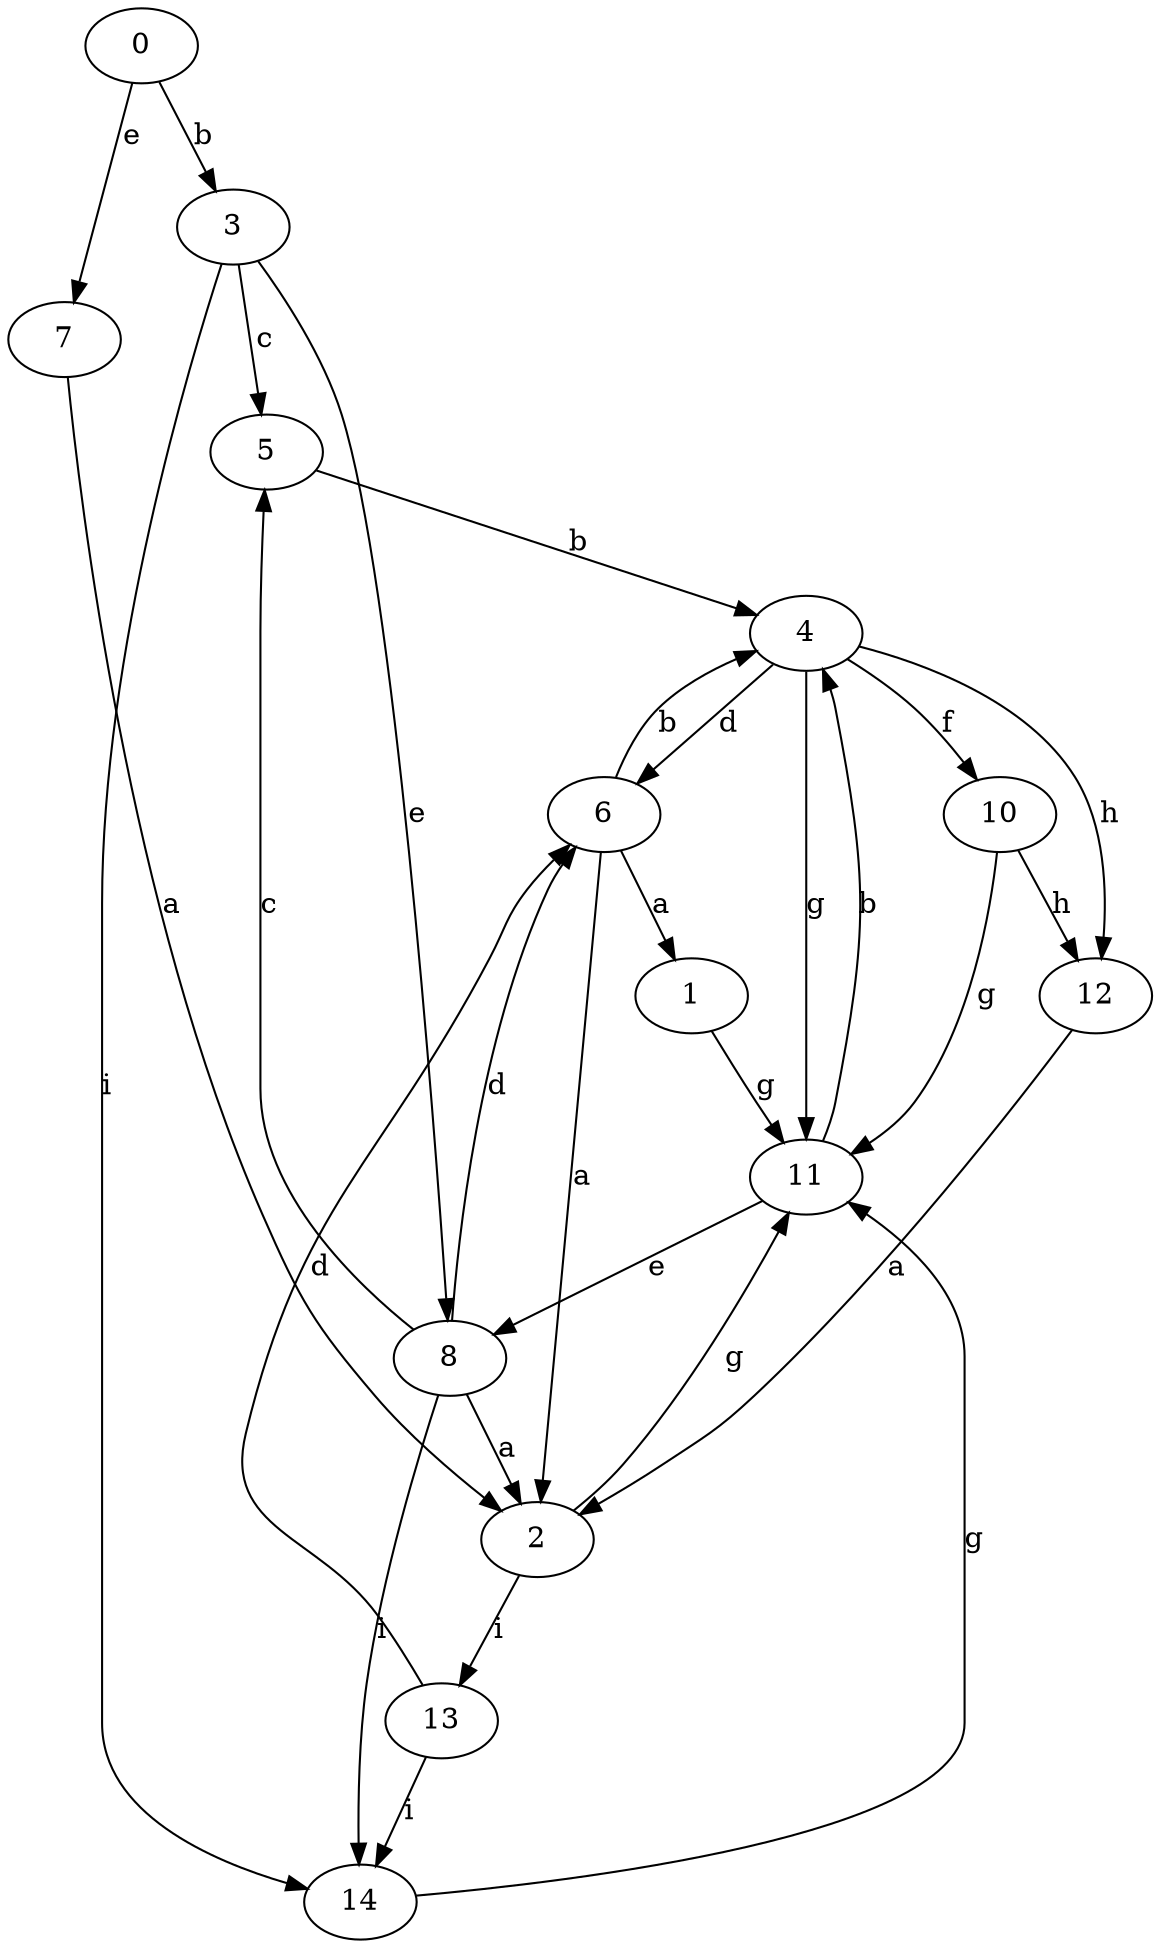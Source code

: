 strict digraph  {
0;
1;
2;
3;
4;
5;
6;
7;
8;
10;
11;
12;
13;
14;
0 -> 3  [label=b];
0 -> 7  [label=e];
1 -> 11  [label=g];
2 -> 11  [label=g];
2 -> 13  [label=i];
3 -> 5  [label=c];
3 -> 8  [label=e];
3 -> 14  [label=i];
4 -> 6  [label=d];
4 -> 10  [label=f];
4 -> 11  [label=g];
4 -> 12  [label=h];
5 -> 4  [label=b];
6 -> 1  [label=a];
6 -> 2  [label=a];
6 -> 4  [label=b];
7 -> 2  [label=a];
8 -> 2  [label=a];
8 -> 5  [label=c];
8 -> 6  [label=d];
8 -> 14  [label=i];
10 -> 11  [label=g];
10 -> 12  [label=h];
11 -> 4  [label=b];
11 -> 8  [label=e];
12 -> 2  [label=a];
13 -> 6  [label=d];
13 -> 14  [label=i];
14 -> 11  [label=g];
}
